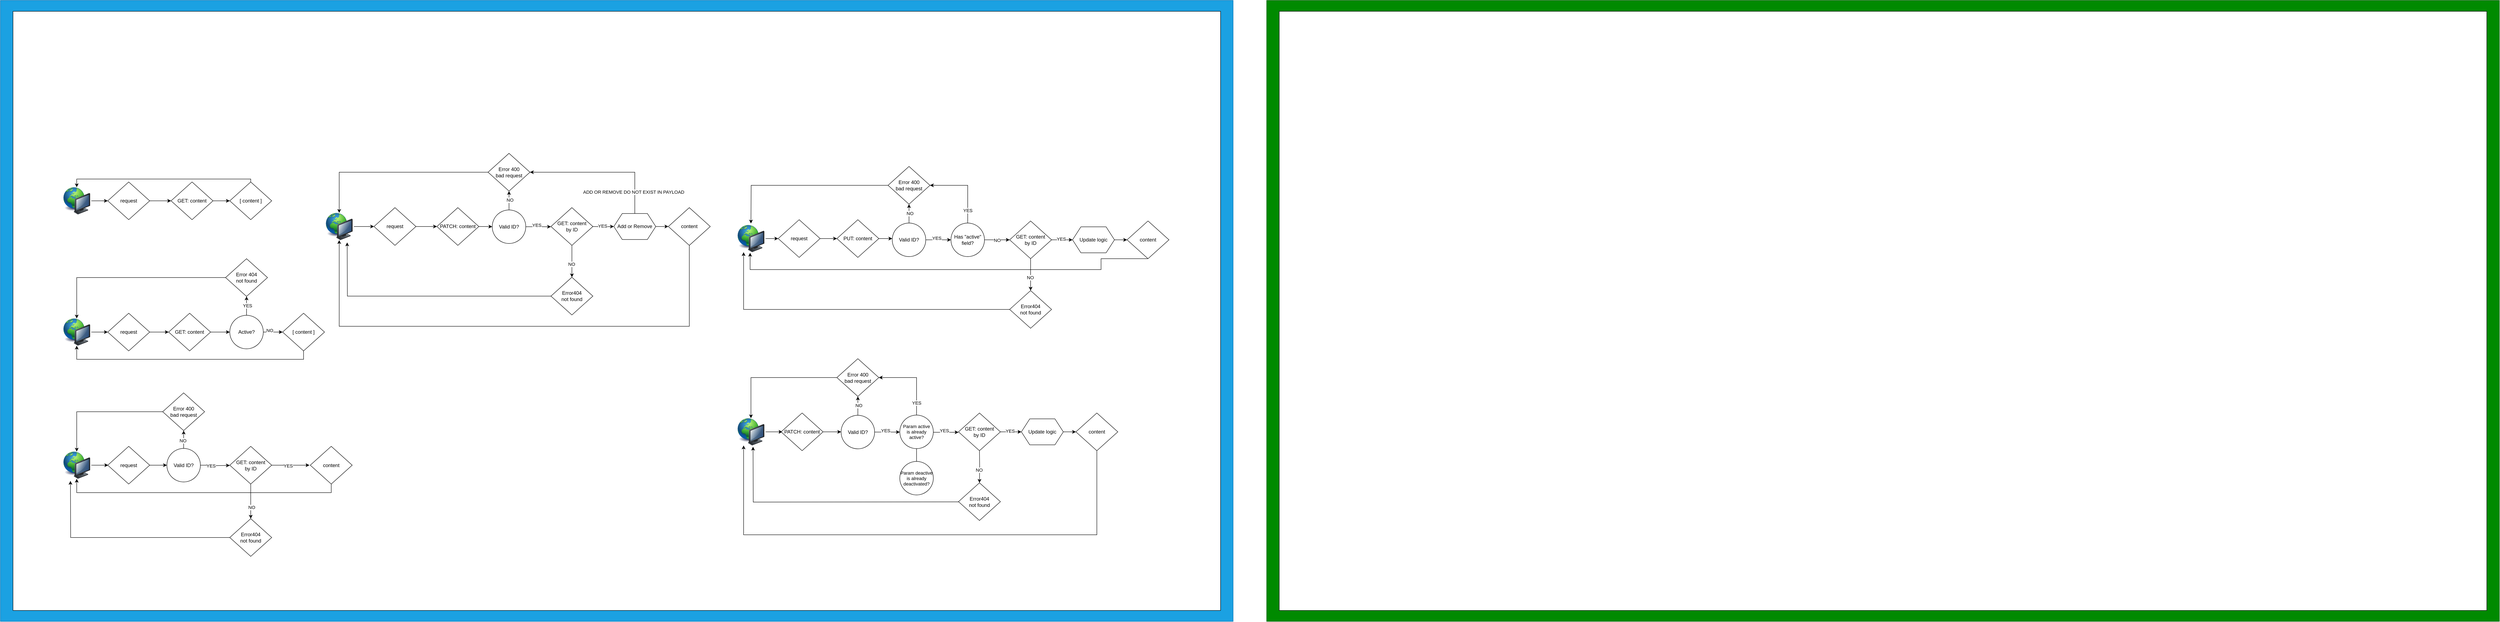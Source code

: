 <mxfile version="21.6.8" type="device">
  <diagram name="Página-1" id="9XRpWPoBt2To6xk0ZYWJ">
    <mxGraphModel dx="7490" dy="4500" grid="0" gridSize="10" guides="1" tooltips="1" connect="1" arrows="1" fold="1" page="0" pageScale="1" pageWidth="827" pageHeight="1169" math="0" shadow="0">
      <root>
        <mxCell id="0" />
        <mxCell id="1" parent="0" />
        <mxCell id="ocnpiQ994oDqDsUfYSXA-90" value="" style="rounded=0;whiteSpace=wrap;html=1;fillColor=#1ba1e2;fontColor=#ffffff;strokeColor=#006EAF;" vertex="1" parent="1">
          <mxGeometry x="-147" y="-236" width="2940" height="1481" as="geometry" />
        </mxCell>
        <mxCell id="ocnpiQ994oDqDsUfYSXA-89" value="" style="rounded=0;whiteSpace=wrap;html=1;" vertex="1" parent="1">
          <mxGeometry x="-117" y="-210" width="2880" height="1429" as="geometry" />
        </mxCell>
        <mxCell id="pYjDzromJ4hDVgvuOjCU-13" style="edgeStyle=orthogonalEdgeStyle;rounded=0;orthogonalLoop=1;jettySize=auto;html=1;exitX=1;exitY=0.5;exitDx=0;exitDy=0;entryX=0;entryY=0.5;entryDx=0;entryDy=0;" parent="1" source="pYjDzromJ4hDVgvuOjCU-1" target="ocnpiQ994oDqDsUfYSXA-25" edge="1">
          <mxGeometry relative="1" as="geometry">
            <mxPoint x="250" y="242" as="targetPoint" />
          </mxGeometry>
        </mxCell>
        <mxCell id="pYjDzromJ4hDVgvuOjCU-1" value="request" style="rhombus;whiteSpace=wrap;html=1;" parent="1" vertex="1">
          <mxGeometry x="109" y="197" width="100" height="90" as="geometry" />
        </mxCell>
        <mxCell id="pYjDzromJ4hDVgvuOjCU-2" value="Fluxos do Sistema de RPG" style="text;html=1;strokeColor=none;fillColor=none;align=center;verticalAlign=middle;whiteSpace=wrap;rounded=0;fontSize=69;fontFamily=Helvetica;fontColor=#FFFFFF;fontStyle=1" parent="1" vertex="1">
          <mxGeometry x="795" y="-178" width="924" height="130" as="geometry" />
        </mxCell>
        <mxCell id="pYjDzromJ4hDVgvuOjCU-8" style="edgeStyle=orthogonalEdgeStyle;rounded=0;orthogonalLoop=1;jettySize=auto;html=1;entryX=0.5;entryY=0;entryDx=0;entryDy=0;" parent="1" source="pYjDzromJ4hDVgvuOjCU-4" target="pYjDzromJ4hDVgvuOjCU-5" edge="1">
          <mxGeometry relative="1" as="geometry">
            <Array as="points">
              <mxPoint x="450" y="190" />
              <mxPoint x="35" y="190" />
            </Array>
          </mxGeometry>
        </mxCell>
        <mxCell id="pYjDzromJ4hDVgvuOjCU-4" value="[ content ]" style="rhombus;whiteSpace=wrap;html=1;" parent="1" vertex="1">
          <mxGeometry x="400" y="197" width="100" height="90" as="geometry" />
        </mxCell>
        <mxCell id="pYjDzromJ4hDVgvuOjCU-7" style="edgeStyle=orthogonalEdgeStyle;rounded=0;orthogonalLoop=1;jettySize=auto;html=1;entryX=0;entryY=0.5;entryDx=0;entryDy=0;" parent="1" source="pYjDzromJ4hDVgvuOjCU-5" target="pYjDzromJ4hDVgvuOjCU-1" edge="1">
          <mxGeometry relative="1" as="geometry" />
        </mxCell>
        <mxCell id="pYjDzromJ4hDVgvuOjCU-5" value="" style="image;html=1;image=img/lib/clip_art/computers/Network_128x128.png" parent="1" vertex="1">
          <mxGeometry y="209.5" width="70" height="65" as="geometry" />
        </mxCell>
        <mxCell id="pYjDzromJ4hDVgvuOjCU-14" value="Recuperar conteúdos" style="text;html=1;strokeColor=none;fillColor=none;align=center;verticalAlign=middle;whiteSpace=wrap;rounded=0;fontSize=16;fontFamily=Helvetica;fontColor=#FFFFFF;fontStyle=0" parent="1" vertex="1">
          <mxGeometry x="28" y="160" width="167" height="30" as="geometry" />
        </mxCell>
        <mxCell id="pYjDzromJ4hDVgvuOjCU-18" style="edgeStyle=orthogonalEdgeStyle;rounded=0;orthogonalLoop=1;jettySize=auto;html=1;entryX=0;entryY=0.5;entryDx=0;entryDy=0;" parent="1" source="pYjDzromJ4hDVgvuOjCU-15" target="pYjDzromJ4hDVgvuOjCU-16" edge="1">
          <mxGeometry relative="1" as="geometry" />
        </mxCell>
        <mxCell id="pYjDzromJ4hDVgvuOjCU-15" value="" style="image;html=1;image=img/lib/clip_art/computers/Network_128x128.png" parent="1" vertex="1">
          <mxGeometry y="522.5" width="70" height="65" as="geometry" />
        </mxCell>
        <mxCell id="pYjDzromJ4hDVgvuOjCU-19" style="edgeStyle=orthogonalEdgeStyle;rounded=0;orthogonalLoop=1;jettySize=auto;html=1;entryX=0;entryY=0.5;entryDx=0;entryDy=0;" parent="1" source="pYjDzromJ4hDVgvuOjCU-16" edge="1" target="ocnpiQ994oDqDsUfYSXA-23">
          <mxGeometry relative="1" as="geometry">
            <mxPoint x="270" y="555" as="targetPoint" />
          </mxGeometry>
        </mxCell>
        <mxCell id="pYjDzromJ4hDVgvuOjCU-16" value="request" style="rhombus;whiteSpace=wrap;html=1;" parent="1" vertex="1">
          <mxGeometry x="109" y="510" width="100" height="90" as="geometry" />
        </mxCell>
        <mxCell id="pYjDzromJ4hDVgvuOjCU-21" style="edgeStyle=orthogonalEdgeStyle;rounded=0;orthogonalLoop=1;jettySize=auto;html=1;" parent="1" source="pYjDzromJ4hDVgvuOjCU-20" edge="1">
          <mxGeometry relative="1" as="geometry">
            <mxPoint x="440" y="470" as="targetPoint" />
          </mxGeometry>
        </mxCell>
        <mxCell id="pYjDzromJ4hDVgvuOjCU-22" value="YES" style="edgeLabel;html=1;align=center;verticalAlign=middle;resizable=0;points=[];" parent="pYjDzromJ4hDVgvuOjCU-21" vertex="1" connectable="0">
          <mxGeometry x="0.054" y="-1" relative="1" as="geometry">
            <mxPoint as="offset" />
          </mxGeometry>
        </mxCell>
        <mxCell id="pYjDzromJ4hDVgvuOjCU-25" style="edgeStyle=orthogonalEdgeStyle;rounded=0;orthogonalLoop=1;jettySize=auto;html=1;" parent="1" source="pYjDzromJ4hDVgvuOjCU-20" edge="1">
          <mxGeometry relative="1" as="geometry">
            <mxPoint x="526" y="555" as="targetPoint" />
          </mxGeometry>
        </mxCell>
        <mxCell id="pYjDzromJ4hDVgvuOjCU-26" value="NO" style="edgeLabel;html=1;align=center;verticalAlign=middle;resizable=0;points=[];" parent="pYjDzromJ4hDVgvuOjCU-25" vertex="1" connectable="0">
          <mxGeometry x="-0.355" y="4" relative="1" as="geometry">
            <mxPoint as="offset" />
          </mxGeometry>
        </mxCell>
        <mxCell id="pYjDzromJ4hDVgvuOjCU-20" value="Active?" style="ellipse;whiteSpace=wrap;html=1;" parent="1" vertex="1">
          <mxGeometry x="400" y="515" width="80" height="80" as="geometry" />
        </mxCell>
        <mxCell id="pYjDzromJ4hDVgvuOjCU-24" style="edgeStyle=orthogonalEdgeStyle;rounded=0;orthogonalLoop=1;jettySize=auto;html=1;entryX=0.5;entryY=0;entryDx=0;entryDy=0;" parent="1" source="pYjDzromJ4hDVgvuOjCU-23" target="pYjDzromJ4hDVgvuOjCU-15" edge="1">
          <mxGeometry relative="1" as="geometry" />
        </mxCell>
        <mxCell id="pYjDzromJ4hDVgvuOjCU-23" value="Error 404&lt;br&gt;not found" style="rhombus;whiteSpace=wrap;html=1;" parent="1" vertex="1">
          <mxGeometry x="390" y="380" width="100" height="90" as="geometry" />
        </mxCell>
        <mxCell id="pYjDzromJ4hDVgvuOjCU-28" style="edgeStyle=orthogonalEdgeStyle;rounded=0;orthogonalLoop=1;jettySize=auto;html=1;entryX=0.5;entryY=1;entryDx=0;entryDy=0;" parent="1" source="pYjDzromJ4hDVgvuOjCU-27" target="pYjDzromJ4hDVgvuOjCU-15" edge="1">
          <mxGeometry relative="1" as="geometry">
            <Array as="points">
              <mxPoint x="576" y="620" />
              <mxPoint x="35" y="620" />
            </Array>
          </mxGeometry>
        </mxCell>
        <mxCell id="pYjDzromJ4hDVgvuOjCU-27" value="[ content ]" style="rhombus;whiteSpace=wrap;html=1;" parent="1" vertex="1">
          <mxGeometry x="526" y="510" width="100" height="90" as="geometry" />
        </mxCell>
        <mxCell id="pYjDzromJ4hDVgvuOjCU-29" value="Recuperar conteúdos desativados" style="text;html=1;strokeColor=none;fillColor=none;align=center;verticalAlign=middle;whiteSpace=wrap;rounded=0;fontSize=16;fontFamily=Helvetica;fontColor=#FFFFFF;fontStyle=0" parent="1" vertex="1">
          <mxGeometry x="30.5" y="390" width="251.5" height="30" as="geometry" />
        </mxCell>
        <mxCell id="pYjDzromJ4hDVgvuOjCU-31" style="edgeStyle=orthogonalEdgeStyle;rounded=0;orthogonalLoop=1;jettySize=auto;html=1;" parent="1" source="pYjDzromJ4hDVgvuOjCU-30" edge="1">
          <mxGeometry relative="1" as="geometry">
            <mxPoint x="110" y="872.5" as="targetPoint" />
          </mxGeometry>
        </mxCell>
        <mxCell id="pYjDzromJ4hDVgvuOjCU-30" value="" style="image;html=1;image=img/lib/clip_art/computers/Network_128x128.png" parent="1" vertex="1">
          <mxGeometry y="840" width="70" height="65" as="geometry" />
        </mxCell>
        <mxCell id="pYjDzromJ4hDVgvuOjCU-33" style="edgeStyle=orthogonalEdgeStyle;rounded=0;orthogonalLoop=1;jettySize=auto;html=1;" parent="1" source="pYjDzromJ4hDVgvuOjCU-32" edge="1">
          <mxGeometry relative="1" as="geometry">
            <mxPoint x="250" y="872.5" as="targetPoint" />
          </mxGeometry>
        </mxCell>
        <mxCell id="pYjDzromJ4hDVgvuOjCU-32" value="request" style="rhombus;whiteSpace=wrap;html=1;" parent="1" vertex="1">
          <mxGeometry x="109" y="827.5" width="100" height="90" as="geometry" />
        </mxCell>
        <mxCell id="pYjDzromJ4hDVgvuOjCU-35" style="edgeStyle=orthogonalEdgeStyle;rounded=0;orthogonalLoop=1;jettySize=auto;html=1;" parent="1" source="pYjDzromJ4hDVgvuOjCU-34" edge="1">
          <mxGeometry relative="1" as="geometry">
            <mxPoint x="290" y="790" as="targetPoint" />
          </mxGeometry>
        </mxCell>
        <mxCell id="pYjDzromJ4hDVgvuOjCU-36" value="NO" style="edgeLabel;html=1;align=center;verticalAlign=middle;resizable=0;points=[];" parent="pYjDzromJ4hDVgvuOjCU-35" vertex="1" connectable="0">
          <mxGeometry x="-0.093" y="2" relative="1" as="geometry">
            <mxPoint y="1" as="offset" />
          </mxGeometry>
        </mxCell>
        <mxCell id="pYjDzromJ4hDVgvuOjCU-39" style="edgeStyle=orthogonalEdgeStyle;rounded=0;orthogonalLoop=1;jettySize=auto;html=1;" parent="1" source="pYjDzromJ4hDVgvuOjCU-34" edge="1">
          <mxGeometry relative="1" as="geometry">
            <mxPoint x="400" y="873" as="targetPoint" />
          </mxGeometry>
        </mxCell>
        <mxCell id="pYjDzromJ4hDVgvuOjCU-40" value="YES" style="edgeLabel;html=1;align=center;verticalAlign=middle;resizable=0;points=[];" parent="pYjDzromJ4hDVgvuOjCU-39" vertex="1" connectable="0">
          <mxGeometry x="-0.309" relative="1" as="geometry">
            <mxPoint y="1" as="offset" />
          </mxGeometry>
        </mxCell>
        <mxCell id="pYjDzromJ4hDVgvuOjCU-34" value="Valid ID?" style="ellipse;whiteSpace=wrap;html=1;" parent="1" vertex="1">
          <mxGeometry x="250" y="832.5" width="80" height="80" as="geometry" />
        </mxCell>
        <mxCell id="pYjDzromJ4hDVgvuOjCU-38" style="edgeStyle=orthogonalEdgeStyle;rounded=0;orthogonalLoop=1;jettySize=auto;html=1;entryX=0.5;entryY=0;entryDx=0;entryDy=0;" parent="1" source="pYjDzromJ4hDVgvuOjCU-37" target="pYjDzromJ4hDVgvuOjCU-30" edge="1">
          <mxGeometry relative="1" as="geometry" />
        </mxCell>
        <mxCell id="pYjDzromJ4hDVgvuOjCU-37" value="Error 400&lt;br&gt;bad request" style="rhombus;whiteSpace=wrap;html=1;" parent="1" vertex="1">
          <mxGeometry x="240" y="700" width="100" height="90" as="geometry" />
        </mxCell>
        <mxCell id="pYjDzromJ4hDVgvuOjCU-42" style="edgeStyle=orthogonalEdgeStyle;rounded=0;orthogonalLoop=1;jettySize=auto;html=1;entryX=0.5;entryY=1;entryDx=0;entryDy=0;" parent="1" source="pYjDzromJ4hDVgvuOjCU-41" target="pYjDzromJ4hDVgvuOjCU-30" edge="1">
          <mxGeometry relative="1" as="geometry">
            <Array as="points">
              <mxPoint x="642" y="938" />
              <mxPoint x="35" y="938" />
            </Array>
          </mxGeometry>
        </mxCell>
        <mxCell id="pYjDzromJ4hDVgvuOjCU-41" value="content" style="rhombus;whiteSpace=wrap;html=1;" parent="1" vertex="1">
          <mxGeometry x="592" y="827.5" width="100" height="90" as="geometry" />
        </mxCell>
        <mxCell id="pYjDzromJ4hDVgvuOjCU-43" value="Recuperar um conteúdo por ID" style="text;html=1;strokeColor=none;fillColor=none;align=center;verticalAlign=middle;whiteSpace=wrap;rounded=0;fontSize=16;fontFamily=Helvetica;fontColor=#FFFFFF;fontStyle=0" parent="1" vertex="1">
          <mxGeometry x="29.5" y="712" width="224.75" height="30" as="geometry" />
        </mxCell>
        <mxCell id="pYjDzromJ4hDVgvuOjCU-46" style="edgeStyle=orthogonalEdgeStyle;rounded=0;orthogonalLoop=1;jettySize=auto;html=1;" parent="1" source="pYjDzromJ4hDVgvuOjCU-45" edge="1">
          <mxGeometry relative="1" as="geometry">
            <mxPoint x="1708" y="332" as="targetPoint" />
          </mxGeometry>
        </mxCell>
        <mxCell id="pYjDzromJ4hDVgvuOjCU-45" value="" style="image;html=1;image=img/lib/clip_art/computers/Network_128x128.png" parent="1" vertex="1">
          <mxGeometry x="1608" y="299.5" width="70" height="65" as="geometry" />
        </mxCell>
        <mxCell id="pYjDzromJ4hDVgvuOjCU-48" style="edgeStyle=orthogonalEdgeStyle;rounded=0;orthogonalLoop=1;jettySize=auto;html=1;" parent="1" source="pYjDzromJ4hDVgvuOjCU-47" edge="1">
          <mxGeometry relative="1" as="geometry">
            <mxPoint x="1980" y="332" as="targetPoint" />
          </mxGeometry>
        </mxCell>
        <mxCell id="pYjDzromJ4hDVgvuOjCU-47" value="PUT: content" style="rhombus;whiteSpace=wrap;html=1;" parent="1" vertex="1">
          <mxGeometry x="1848" y="287" width="100" height="90" as="geometry" />
        </mxCell>
        <mxCell id="pYjDzromJ4hDVgvuOjCU-49" style="edgeStyle=orthogonalEdgeStyle;rounded=0;orthogonalLoop=1;jettySize=auto;html=1;" parent="1" source="pYjDzromJ4hDVgvuOjCU-53" edge="1">
          <mxGeometry relative="1" as="geometry">
            <mxPoint x="2020" y="250" as="targetPoint" />
          </mxGeometry>
        </mxCell>
        <mxCell id="pYjDzromJ4hDVgvuOjCU-50" value="NO" style="edgeLabel;html=1;align=center;verticalAlign=middle;resizable=0;points=[];" parent="pYjDzromJ4hDVgvuOjCU-49" vertex="1" connectable="0">
          <mxGeometry x="0.054" y="-1" relative="1" as="geometry">
            <mxPoint as="offset" />
          </mxGeometry>
        </mxCell>
        <mxCell id="pYjDzromJ4hDVgvuOjCU-57" style="edgeStyle=orthogonalEdgeStyle;rounded=0;orthogonalLoop=1;jettySize=auto;html=1;" parent="1" source="pYjDzromJ4hDVgvuOjCU-53" edge="1">
          <mxGeometry relative="1" as="geometry">
            <mxPoint x="2120" y="335" as="targetPoint" />
          </mxGeometry>
        </mxCell>
        <mxCell id="pYjDzromJ4hDVgvuOjCU-58" value="YES" style="edgeLabel;html=1;align=center;verticalAlign=middle;resizable=0;points=[];" parent="pYjDzromJ4hDVgvuOjCU-57" vertex="1" connectable="0">
          <mxGeometry x="-0.141" y="4" relative="1" as="geometry">
            <mxPoint as="offset" />
          </mxGeometry>
        </mxCell>
        <mxCell id="pYjDzromJ4hDVgvuOjCU-53" value="Valid ID?" style="ellipse;whiteSpace=wrap;html=1;" parent="1" vertex="1">
          <mxGeometry x="1980" y="295" width="80" height="80" as="geometry" />
        </mxCell>
        <mxCell id="pYjDzromJ4hDVgvuOjCU-60" style="edgeStyle=orthogonalEdgeStyle;rounded=0;orthogonalLoop=1;jettySize=auto;html=1;" parent="1" source="pYjDzromJ4hDVgvuOjCU-59" edge="1">
          <mxGeometry relative="1" as="geometry">
            <mxPoint x="1643" y="296" as="targetPoint" />
          </mxGeometry>
        </mxCell>
        <mxCell id="pYjDzromJ4hDVgvuOjCU-59" value="Error 400&lt;br&gt;bad request" style="rhombus;whiteSpace=wrap;html=1;" parent="1" vertex="1">
          <mxGeometry x="1970" y="160" width="100" height="90" as="geometry" />
        </mxCell>
        <mxCell id="pYjDzromJ4hDVgvuOjCU-62" style="edgeStyle=orthogonalEdgeStyle;rounded=0;orthogonalLoop=1;jettySize=auto;html=1;entryX=1;entryY=0.5;entryDx=0;entryDy=0;" parent="1" source="pYjDzromJ4hDVgvuOjCU-61" target="pYjDzromJ4hDVgvuOjCU-59" edge="1">
          <mxGeometry relative="1" as="geometry">
            <mxPoint x="2160" y="250" as="targetPoint" />
            <Array as="points">
              <mxPoint x="2160" y="205" />
            </Array>
          </mxGeometry>
        </mxCell>
        <mxCell id="pYjDzromJ4hDVgvuOjCU-63" value="YES" style="edgeLabel;html=1;align=center;verticalAlign=middle;resizable=0;points=[];" parent="pYjDzromJ4hDVgvuOjCU-62" vertex="1" connectable="0">
          <mxGeometry x="0.144" y="1" relative="1" as="geometry">
            <mxPoint x="13" y="59" as="offset" />
          </mxGeometry>
        </mxCell>
        <mxCell id="pYjDzromJ4hDVgvuOjCU-67" style="edgeStyle=orthogonalEdgeStyle;rounded=0;orthogonalLoop=1;jettySize=auto;html=1;" parent="1" source="pYjDzromJ4hDVgvuOjCU-61" edge="1">
          <mxGeometry relative="1" as="geometry">
            <mxPoint x="2260" y="335" as="targetPoint" />
          </mxGeometry>
        </mxCell>
        <mxCell id="pYjDzromJ4hDVgvuOjCU-68" value="NO" style="edgeLabel;html=1;align=center;verticalAlign=middle;resizable=0;points=[];" parent="pYjDzromJ4hDVgvuOjCU-67" vertex="1" connectable="0">
          <mxGeometry x="0.112" relative="1" as="geometry">
            <mxPoint x="-3" as="offset" />
          </mxGeometry>
        </mxCell>
        <mxCell id="pYjDzromJ4hDVgvuOjCU-61" value="Has &quot;active&quot;&lt;br&gt;field?" style="ellipse;whiteSpace=wrap;html=1;" parent="1" vertex="1">
          <mxGeometry x="2120" y="295" width="80" height="80" as="geometry" />
        </mxCell>
        <mxCell id="pYjDzromJ4hDVgvuOjCU-70" style="edgeStyle=orthogonalEdgeStyle;rounded=0;orthogonalLoop=1;jettySize=auto;html=1;entryX=0;entryY=0.5;entryDx=0;entryDy=0;" parent="1" source="pYjDzromJ4hDVgvuOjCU-69" edge="1" target="pYjDzromJ4hDVgvuOjCU-71">
          <mxGeometry relative="1" as="geometry">
            <mxPoint x="2390" y="335" as="targetPoint" />
          </mxGeometry>
        </mxCell>
        <mxCell id="ocnpiQ994oDqDsUfYSXA-9" value="YES" style="edgeLabel;html=1;align=center;verticalAlign=middle;resizable=0;points=[];" vertex="1" connectable="0" parent="pYjDzromJ4hDVgvuOjCU-70">
          <mxGeometry x="-0.08" y="2" relative="1" as="geometry">
            <mxPoint as="offset" />
          </mxGeometry>
        </mxCell>
        <mxCell id="ocnpiQ994oDqDsUfYSXA-6" style="edgeStyle=orthogonalEdgeStyle;rounded=0;orthogonalLoop=1;jettySize=auto;html=1;entryX=0.5;entryY=0;entryDx=0;entryDy=0;" edge="1" parent="1" source="pYjDzromJ4hDVgvuOjCU-69" target="ocnpiQ994oDqDsUfYSXA-5">
          <mxGeometry relative="1" as="geometry" />
        </mxCell>
        <mxCell id="ocnpiQ994oDqDsUfYSXA-7" value="NO" style="edgeLabel;html=1;align=center;verticalAlign=middle;resizable=0;points=[];" vertex="1" connectable="0" parent="ocnpiQ994oDqDsUfYSXA-6">
          <mxGeometry x="0.184" y="-1" relative="1" as="geometry">
            <mxPoint as="offset" />
          </mxGeometry>
        </mxCell>
        <mxCell id="pYjDzromJ4hDVgvuOjCU-69" value="GET: content&lt;br&gt;by ID" style="rhombus;whiteSpace=wrap;html=1;" parent="1" vertex="1">
          <mxGeometry x="2260" y="290" width="100" height="90" as="geometry" />
        </mxCell>
        <mxCell id="pYjDzromJ4hDVgvuOjCU-73" style="edgeStyle=orthogonalEdgeStyle;rounded=0;orthogonalLoop=1;jettySize=auto;html=1;" parent="1" source="pYjDzromJ4hDVgvuOjCU-71" edge="1">
          <mxGeometry relative="1" as="geometry">
            <mxPoint x="2540" y="335" as="targetPoint" />
          </mxGeometry>
        </mxCell>
        <mxCell id="pYjDzromJ4hDVgvuOjCU-71" value="Update logic" style="shape=hexagon;perimeter=hexagonPerimeter2;whiteSpace=wrap;html=1;fixedSize=1;" parent="1" vertex="1">
          <mxGeometry x="2410" y="304" width="100" height="62" as="geometry" />
        </mxCell>
        <mxCell id="pYjDzromJ4hDVgvuOjCU-74" style="edgeStyle=orthogonalEdgeStyle;rounded=0;orthogonalLoop=1;jettySize=auto;html=1;exitX=0.5;exitY=1;exitDx=0;exitDy=0;" parent="1" source="pYjDzromJ4hDVgvuOjCU-72" edge="1">
          <mxGeometry relative="1" as="geometry">
            <mxPoint x="2455.5" y="365.5" as="sourcePoint" />
            <mxPoint x="1641" y="366" as="targetPoint" />
            <Array as="points">
              <mxPoint x="2478" y="406" />
              <mxPoint x="1641" y="406" />
            </Array>
          </mxGeometry>
        </mxCell>
        <mxCell id="pYjDzromJ4hDVgvuOjCU-72" value="content" style="rhombus;whiteSpace=wrap;html=1;" parent="1" vertex="1">
          <mxGeometry x="2540" y="290" width="100" height="90" as="geometry" />
        </mxCell>
        <mxCell id="pYjDzromJ4hDVgvuOjCU-75" value="Atualizar conteúdo" style="text;html=1;strokeColor=none;fillColor=none;align=center;verticalAlign=middle;whiteSpace=wrap;rounded=0;fontSize=16;fontFamily=Helvetica;fontColor=#FFFFFF;fontStyle=0" parent="1" vertex="1">
          <mxGeometry x="1641" y="176" width="147" height="30" as="geometry" />
        </mxCell>
        <mxCell id="ocnpiQ994oDqDsUfYSXA-8" style="edgeStyle=orthogonalEdgeStyle;rounded=0;orthogonalLoop=1;jettySize=auto;html=1;entryX=0.25;entryY=1;entryDx=0;entryDy=0;" edge="1" parent="1" source="ocnpiQ994oDqDsUfYSXA-5" target="pYjDzromJ4hDVgvuOjCU-45">
          <mxGeometry relative="1" as="geometry">
            <mxPoint x="1618" y="366" as="targetPoint" />
          </mxGeometry>
        </mxCell>
        <mxCell id="ocnpiQ994oDqDsUfYSXA-5" value="Error404&lt;br&gt;not found" style="rhombus;whiteSpace=wrap;html=1;" vertex="1" parent="1">
          <mxGeometry x="2260" y="456" width="100" height="90" as="geometry" />
        </mxCell>
        <mxCell id="ocnpiQ994oDqDsUfYSXA-19" style="edgeStyle=orthogonalEdgeStyle;rounded=0;orthogonalLoop=1;jettySize=auto;html=1;" edge="1" parent="1" source="ocnpiQ994oDqDsUfYSXA-13">
          <mxGeometry relative="1" as="geometry">
            <mxPoint x="20" y="910" as="targetPoint" />
          </mxGeometry>
        </mxCell>
        <mxCell id="ocnpiQ994oDqDsUfYSXA-13" value="Error404&lt;br&gt;not found" style="rhombus;whiteSpace=wrap;html=1;" vertex="1" parent="1">
          <mxGeometry x="400" y="1000" width="100" height="90" as="geometry" />
        </mxCell>
        <mxCell id="ocnpiQ994oDqDsUfYSXA-15" style="edgeStyle=orthogonalEdgeStyle;rounded=0;orthogonalLoop=1;jettySize=auto;html=1;" edge="1" parent="1" source="ocnpiQ994oDqDsUfYSXA-14">
          <mxGeometry relative="1" as="geometry">
            <mxPoint x="590" y="872.5" as="targetPoint" />
          </mxGeometry>
        </mxCell>
        <mxCell id="ocnpiQ994oDqDsUfYSXA-16" value="YES" style="edgeLabel;html=1;align=center;verticalAlign=middle;resizable=0;points=[];" vertex="1" connectable="0" parent="ocnpiQ994oDqDsUfYSXA-15">
          <mxGeometry x="-0.138" relative="1" as="geometry">
            <mxPoint y="1" as="offset" />
          </mxGeometry>
        </mxCell>
        <mxCell id="ocnpiQ994oDqDsUfYSXA-17" style="edgeStyle=orthogonalEdgeStyle;rounded=0;orthogonalLoop=1;jettySize=auto;html=1;entryX=0.5;entryY=0;entryDx=0;entryDy=0;" edge="1" parent="1" source="ocnpiQ994oDqDsUfYSXA-14" target="ocnpiQ994oDqDsUfYSXA-13">
          <mxGeometry relative="1" as="geometry" />
        </mxCell>
        <mxCell id="ocnpiQ994oDqDsUfYSXA-18" value="NO" style="edgeLabel;html=1;align=center;verticalAlign=middle;resizable=0;points=[];" vertex="1" connectable="0" parent="ocnpiQ994oDqDsUfYSXA-17">
          <mxGeometry x="0.321" y="2" relative="1" as="geometry">
            <mxPoint y="1" as="offset" />
          </mxGeometry>
        </mxCell>
        <mxCell id="ocnpiQ994oDqDsUfYSXA-14" value="GET: content&lt;br&gt;by ID" style="rhombus;whiteSpace=wrap;html=1;" vertex="1" parent="1">
          <mxGeometry x="400" y="827.5" width="100" height="90" as="geometry" />
        </mxCell>
        <mxCell id="ocnpiQ994oDqDsUfYSXA-24" style="edgeStyle=orthogonalEdgeStyle;rounded=0;orthogonalLoop=1;jettySize=auto;html=1;entryX=0;entryY=0.5;entryDx=0;entryDy=0;" edge="1" parent="1" source="ocnpiQ994oDqDsUfYSXA-23" target="pYjDzromJ4hDVgvuOjCU-20">
          <mxGeometry relative="1" as="geometry" />
        </mxCell>
        <mxCell id="ocnpiQ994oDqDsUfYSXA-23" value="GET: content" style="rhombus;whiteSpace=wrap;html=1;" vertex="1" parent="1">
          <mxGeometry x="254.25" y="510" width="100" height="90" as="geometry" />
        </mxCell>
        <mxCell id="ocnpiQ994oDqDsUfYSXA-26" style="edgeStyle=orthogonalEdgeStyle;rounded=0;orthogonalLoop=1;jettySize=auto;html=1;entryX=0;entryY=0.5;entryDx=0;entryDy=0;" edge="1" parent="1" source="ocnpiQ994oDqDsUfYSXA-25" target="pYjDzromJ4hDVgvuOjCU-4">
          <mxGeometry relative="1" as="geometry">
            <mxPoint x="410" y="242" as="targetPoint" />
          </mxGeometry>
        </mxCell>
        <mxCell id="ocnpiQ994oDqDsUfYSXA-25" value="GET: content" style="rhombus;whiteSpace=wrap;html=1;" vertex="1" parent="1">
          <mxGeometry x="260" y="197" width="100" height="90" as="geometry" />
        </mxCell>
        <mxCell id="ocnpiQ994oDqDsUfYSXA-29" style="edgeStyle=orthogonalEdgeStyle;rounded=0;orthogonalLoop=1;jettySize=auto;html=1;" edge="1" parent="1" source="ocnpiQ994oDqDsUfYSXA-28">
          <mxGeometry relative="1" as="geometry">
            <mxPoint x="1718" y="793" as="targetPoint" />
          </mxGeometry>
        </mxCell>
        <mxCell id="ocnpiQ994oDqDsUfYSXA-28" value="" style="image;html=1;image=img/lib/clip_art/computers/Network_128x128.png" vertex="1" parent="1">
          <mxGeometry x="1608" y="760.5" width="70" height="65" as="geometry" />
        </mxCell>
        <mxCell id="ocnpiQ994oDqDsUfYSXA-31" style="edgeStyle=orthogonalEdgeStyle;rounded=0;orthogonalLoop=1;jettySize=auto;html=1;" edge="1" parent="1" source="ocnpiQ994oDqDsUfYSXA-30">
          <mxGeometry relative="1" as="geometry">
            <mxPoint x="1858" y="793" as="targetPoint" />
          </mxGeometry>
        </mxCell>
        <mxCell id="ocnpiQ994oDqDsUfYSXA-30" value="PATCH: content" style="rhombus;whiteSpace=wrap;html=1;" vertex="1" parent="1">
          <mxGeometry x="1715" y="748" width="100" height="90" as="geometry" />
        </mxCell>
        <mxCell id="ocnpiQ994oDqDsUfYSXA-32" style="edgeStyle=orthogonalEdgeStyle;rounded=0;orthogonalLoop=1;jettySize=auto;html=1;" edge="1" parent="1" source="ocnpiQ994oDqDsUfYSXA-36">
          <mxGeometry relative="1" as="geometry">
            <mxPoint x="1898" y="708.5" as="targetPoint" />
          </mxGeometry>
        </mxCell>
        <mxCell id="ocnpiQ994oDqDsUfYSXA-33" value="NO" style="edgeLabel;html=1;align=center;verticalAlign=middle;resizable=0;points=[];" vertex="1" connectable="0" parent="ocnpiQ994oDqDsUfYSXA-32">
          <mxGeometry x="0.054" y="-1" relative="1" as="geometry">
            <mxPoint as="offset" />
          </mxGeometry>
        </mxCell>
        <mxCell id="ocnpiQ994oDqDsUfYSXA-34" style="edgeStyle=orthogonalEdgeStyle;rounded=0;orthogonalLoop=1;jettySize=auto;html=1;" edge="1" parent="1" source="ocnpiQ994oDqDsUfYSXA-36">
          <mxGeometry relative="1" as="geometry">
            <mxPoint x="1998" y="793.5" as="targetPoint" />
          </mxGeometry>
        </mxCell>
        <mxCell id="ocnpiQ994oDqDsUfYSXA-35" value="YES" style="edgeLabel;html=1;align=center;verticalAlign=middle;resizable=0;points=[];" vertex="1" connectable="0" parent="ocnpiQ994oDqDsUfYSXA-34">
          <mxGeometry x="-0.141" y="4" relative="1" as="geometry">
            <mxPoint as="offset" />
          </mxGeometry>
        </mxCell>
        <mxCell id="ocnpiQ994oDqDsUfYSXA-36" value="Valid ID?" style="ellipse;whiteSpace=wrap;html=1;" vertex="1" parent="1">
          <mxGeometry x="1858" y="753.5" width="80" height="80" as="geometry" />
        </mxCell>
        <mxCell id="ocnpiQ994oDqDsUfYSXA-38" style="edgeStyle=orthogonalEdgeStyle;rounded=0;orthogonalLoop=1;jettySize=auto;html=1;entryX=0.5;entryY=0;entryDx=0;entryDy=0;" edge="1" parent="1" source="ocnpiQ994oDqDsUfYSXA-37" target="ocnpiQ994oDqDsUfYSXA-28">
          <mxGeometry relative="1" as="geometry" />
        </mxCell>
        <mxCell id="ocnpiQ994oDqDsUfYSXA-37" value="Error 400&lt;br&gt;bad request" style="rhombus;whiteSpace=wrap;html=1;" vertex="1" parent="1">
          <mxGeometry x="1848" y="618.5" width="100" height="90" as="geometry" />
        </mxCell>
        <mxCell id="ocnpiQ994oDqDsUfYSXA-39" value="Atualizar status" style="text;html=1;strokeColor=none;fillColor=none;align=center;verticalAlign=middle;whiteSpace=wrap;rounded=0;fontSize=16;fontFamily=Helvetica;fontColor=#FFFFFF;fontStyle=0" vertex="1" parent="1">
          <mxGeometry x="1641" y="633.5" width="117" height="30" as="geometry" />
        </mxCell>
        <mxCell id="ocnpiQ994oDqDsUfYSXA-40" value="Param active&lt;br style=&quot;font-size: 11px;&quot;&gt;is already&lt;br style=&quot;font-size: 11px;&quot;&gt;active?" style="ellipse;whiteSpace=wrap;html=1;fontSize=11;" vertex="1" parent="1">
          <mxGeometry x="1998" y="753" width="80" height="80" as="geometry" />
        </mxCell>
        <mxCell id="ocnpiQ994oDqDsUfYSXA-41" style="edgeStyle=orthogonalEdgeStyle;rounded=0;orthogonalLoop=1;jettySize=auto;html=1;entryX=1;entryY=0.5;entryDx=0;entryDy=0;" edge="1" parent="1">
          <mxGeometry relative="1" as="geometry">
            <mxPoint x="1948" y="663.5" as="targetPoint" />
            <Array as="points">
              <mxPoint x="2038" y="663.5" />
            </Array>
            <mxPoint x="2038" y="753.5" as="sourcePoint" />
          </mxGeometry>
        </mxCell>
        <mxCell id="ocnpiQ994oDqDsUfYSXA-42" value="YES" style="edgeLabel;html=1;align=center;verticalAlign=middle;resizable=0;points=[];" vertex="1" connectable="0" parent="ocnpiQ994oDqDsUfYSXA-41">
          <mxGeometry x="0.144" y="1" relative="1" as="geometry">
            <mxPoint x="13" y="59" as="offset" />
          </mxGeometry>
        </mxCell>
        <mxCell id="ocnpiQ994oDqDsUfYSXA-44" style="edgeStyle=orthogonalEdgeStyle;rounded=0;orthogonalLoop=1;jettySize=auto;html=1;" edge="1" parent="1">
          <mxGeometry relative="1" as="geometry">
            <mxPoint x="2138" y="794" as="targetPoint" />
            <mxPoint x="2078" y="794" as="sourcePoint" />
          </mxGeometry>
        </mxCell>
        <mxCell id="ocnpiQ994oDqDsUfYSXA-45" value="YES" style="edgeLabel;html=1;align=center;verticalAlign=middle;resizable=0;points=[];" vertex="1" connectable="0" parent="ocnpiQ994oDqDsUfYSXA-44">
          <mxGeometry x="-0.141" y="4" relative="1" as="geometry">
            <mxPoint as="offset" />
          </mxGeometry>
        </mxCell>
        <mxCell id="ocnpiQ994oDqDsUfYSXA-47" value="Param deactive&lt;br style=&quot;font-size: 11px;&quot;&gt;is already&lt;br style=&quot;font-size: 11px;&quot;&gt;deactivated?" style="ellipse;whiteSpace=wrap;html=1;fontSize=11;" vertex="1" parent="1">
          <mxGeometry x="1998" y="863.5" width="80" height="80" as="geometry" />
        </mxCell>
        <mxCell id="ocnpiQ994oDqDsUfYSXA-48" value="" style="endArrow=none;html=1;rounded=0;entryX=0.5;entryY=1;entryDx=0;entryDy=0;exitX=0.5;exitY=0;exitDx=0;exitDy=0;" edge="1" parent="1" source="ocnpiQ994oDqDsUfYSXA-47" target="ocnpiQ994oDqDsUfYSXA-40">
          <mxGeometry width="50" height="50" relative="1" as="geometry">
            <mxPoint x="2038" y="858.5" as="sourcePoint" />
            <mxPoint x="1998" y="548.5" as="targetPoint" />
          </mxGeometry>
        </mxCell>
        <mxCell id="ocnpiQ994oDqDsUfYSXA-49" style="edgeStyle=orthogonalEdgeStyle;rounded=0;orthogonalLoop=1;jettySize=auto;html=1;entryX=0;entryY=0.5;entryDx=0;entryDy=0;" edge="1" parent="1" source="ocnpiQ994oDqDsUfYSXA-51" target="ocnpiQ994oDqDsUfYSXA-53">
          <mxGeometry relative="1" as="geometry">
            <mxPoint x="2268" y="793" as="targetPoint" />
          </mxGeometry>
        </mxCell>
        <mxCell id="ocnpiQ994oDqDsUfYSXA-50" value="YES" style="edgeLabel;html=1;align=center;verticalAlign=middle;resizable=0;points=[];" vertex="1" connectable="0" parent="ocnpiQ994oDqDsUfYSXA-49">
          <mxGeometry x="-0.08" y="2" relative="1" as="geometry">
            <mxPoint as="offset" />
          </mxGeometry>
        </mxCell>
        <mxCell id="ocnpiQ994oDqDsUfYSXA-51" value="GET: content&lt;br&gt;by ID" style="rhombus;whiteSpace=wrap;html=1;" vertex="1" parent="1">
          <mxGeometry x="2138" y="748" width="100" height="90" as="geometry" />
        </mxCell>
        <mxCell id="ocnpiQ994oDqDsUfYSXA-52" style="edgeStyle=orthogonalEdgeStyle;rounded=0;orthogonalLoop=1;jettySize=auto;html=1;" edge="1" parent="1" source="ocnpiQ994oDqDsUfYSXA-53">
          <mxGeometry relative="1" as="geometry">
            <mxPoint x="2418" y="793" as="targetPoint" />
          </mxGeometry>
        </mxCell>
        <mxCell id="ocnpiQ994oDqDsUfYSXA-53" value="Update logic" style="shape=hexagon;perimeter=hexagonPerimeter2;whiteSpace=wrap;html=1;fixedSize=1;" vertex="1" parent="1">
          <mxGeometry x="2288" y="762" width="100" height="62" as="geometry" />
        </mxCell>
        <mxCell id="ocnpiQ994oDqDsUfYSXA-59" style="edgeStyle=orthogonalEdgeStyle;rounded=0;orthogonalLoop=1;jettySize=auto;html=1;entryX=0.25;entryY=1;entryDx=0;entryDy=0;" edge="1" parent="1" source="ocnpiQ994oDqDsUfYSXA-54" target="ocnpiQ994oDqDsUfYSXA-28">
          <mxGeometry relative="1" as="geometry">
            <Array as="points">
              <mxPoint x="2468" y="1038.5" />
              <mxPoint x="1626" y="1038.5" />
            </Array>
          </mxGeometry>
        </mxCell>
        <mxCell id="ocnpiQ994oDqDsUfYSXA-54" value="content" style="rhombus;whiteSpace=wrap;html=1;" vertex="1" parent="1">
          <mxGeometry x="2418" y="748" width="100" height="90" as="geometry" />
        </mxCell>
        <mxCell id="ocnpiQ994oDqDsUfYSXA-55" style="edgeStyle=orthogonalEdgeStyle;rounded=0;orthogonalLoop=1;jettySize=auto;html=1;entryX=0.5;entryY=0;entryDx=0;entryDy=0;" edge="1" parent="1" target="ocnpiQ994oDqDsUfYSXA-57">
          <mxGeometry relative="1" as="geometry">
            <mxPoint x="2188" y="838.5" as="sourcePoint" />
          </mxGeometry>
        </mxCell>
        <mxCell id="ocnpiQ994oDqDsUfYSXA-56" value="NO" style="edgeLabel;html=1;align=center;verticalAlign=middle;resizable=0;points=[];" vertex="1" connectable="0" parent="ocnpiQ994oDqDsUfYSXA-55">
          <mxGeometry x="0.184" y="-1" relative="1" as="geometry">
            <mxPoint as="offset" />
          </mxGeometry>
        </mxCell>
        <mxCell id="ocnpiQ994oDqDsUfYSXA-57" value="Error404&lt;br&gt;not found" style="rhombus;whiteSpace=wrap;html=1;" vertex="1" parent="1">
          <mxGeometry x="2138" y="914.5" width="100" height="90" as="geometry" />
        </mxCell>
        <mxCell id="ocnpiQ994oDqDsUfYSXA-58" style="edgeStyle=orthogonalEdgeStyle;rounded=0;orthogonalLoop=1;jettySize=auto;html=1;" edge="1" parent="1">
          <mxGeometry relative="1" as="geometry">
            <mxPoint x="2138" y="960" as="sourcePoint" />
            <mxPoint x="1648" y="828.5" as="targetPoint" />
          </mxGeometry>
        </mxCell>
        <mxCell id="ocnpiQ994oDqDsUfYSXA-61" style="edgeStyle=orthogonalEdgeStyle;rounded=0;orthogonalLoop=1;jettySize=auto;html=1;" edge="1" parent="1" source="ocnpiQ994oDqDsUfYSXA-60">
          <mxGeometry relative="1" as="geometry">
            <mxPoint x="744" y="303.22" as="targetPoint" />
          </mxGeometry>
        </mxCell>
        <mxCell id="ocnpiQ994oDqDsUfYSXA-60" value="" style="image;html=1;image=img/lib/clip_art/computers/Network_128x128.png" vertex="1" parent="1">
          <mxGeometry x="626" y="270.72" width="70" height="65" as="geometry" />
        </mxCell>
        <mxCell id="ocnpiQ994oDqDsUfYSXA-63" style="edgeStyle=orthogonalEdgeStyle;rounded=0;orthogonalLoop=1;jettySize=auto;html=1;" edge="1" parent="1" source="ocnpiQ994oDqDsUfYSXA-62">
          <mxGeometry relative="1" as="geometry">
            <mxPoint x="894" y="303.22" as="targetPoint" />
          </mxGeometry>
        </mxCell>
        <mxCell id="ocnpiQ994oDqDsUfYSXA-62" value="request" style="rhombus;whiteSpace=wrap;html=1;" vertex="1" parent="1">
          <mxGeometry x="744" y="258.22" width="100" height="90" as="geometry" />
        </mxCell>
        <mxCell id="ocnpiQ994oDqDsUfYSXA-84" style="edgeStyle=orthogonalEdgeStyle;rounded=0;orthogonalLoop=1;jettySize=auto;html=1;entryX=0;entryY=0.5;entryDx=0;entryDy=0;" edge="1" parent="1" source="ocnpiQ994oDqDsUfYSXA-64" target="ocnpiQ994oDqDsUfYSXA-82">
          <mxGeometry relative="1" as="geometry" />
        </mxCell>
        <mxCell id="ocnpiQ994oDqDsUfYSXA-64" value="PATCH: content" style="rhombus;whiteSpace=wrap;html=1;" vertex="1" parent="1">
          <mxGeometry x="894" y="258.22" width="100" height="90" as="geometry" />
        </mxCell>
        <mxCell id="ocnpiQ994oDqDsUfYSXA-65" style="edgeStyle=orthogonalEdgeStyle;rounded=0;orthogonalLoop=1;jettySize=auto;html=1;entryX=0.5;entryY=0;entryDx=0;entryDy=0;" edge="1" parent="1" source="ocnpiQ994oDqDsUfYSXA-67" target="ocnpiQ994oDqDsUfYSXA-68">
          <mxGeometry relative="1" as="geometry" />
        </mxCell>
        <mxCell id="ocnpiQ994oDqDsUfYSXA-66" value="NO" style="edgeLabel;html=1;align=center;verticalAlign=middle;resizable=0;points=[];" vertex="1" connectable="0" parent="ocnpiQ994oDqDsUfYSXA-65">
          <mxGeometry x="0.184" y="-1" relative="1" as="geometry">
            <mxPoint as="offset" />
          </mxGeometry>
        </mxCell>
        <mxCell id="ocnpiQ994oDqDsUfYSXA-67" value="GET: content&lt;br&gt;by ID" style="rhombus;whiteSpace=wrap;html=1;" vertex="1" parent="1">
          <mxGeometry x="1166" y="258.22" width="100" height="90" as="geometry" />
        </mxCell>
        <mxCell id="ocnpiQ994oDqDsUfYSXA-77" style="edgeStyle=orthogonalEdgeStyle;rounded=0;orthogonalLoop=1;jettySize=auto;html=1;" edge="1" parent="1" source="ocnpiQ994oDqDsUfYSXA-68">
          <mxGeometry relative="1" as="geometry">
            <mxPoint x="680" y="341.22" as="targetPoint" />
          </mxGeometry>
        </mxCell>
        <mxCell id="ocnpiQ994oDqDsUfYSXA-68" value="Error404&lt;br&gt;not found" style="rhombus;whiteSpace=wrap;html=1;" vertex="1" parent="1">
          <mxGeometry x="1166" y="424.22" width="100" height="90" as="geometry" />
        </mxCell>
        <mxCell id="ocnpiQ994oDqDsUfYSXA-70" style="edgeStyle=orthogonalEdgeStyle;rounded=0;orthogonalLoop=1;jettySize=auto;html=1;entryX=0;entryY=0.5;entryDx=0;entryDy=0;" edge="1" parent="1" target="ocnpiQ994oDqDsUfYSXA-73">
          <mxGeometry relative="1" as="geometry">
            <mxPoint x="1296" y="303.22" as="targetPoint" />
            <mxPoint x="1266" y="303.22" as="sourcePoint" />
          </mxGeometry>
        </mxCell>
        <mxCell id="ocnpiQ994oDqDsUfYSXA-71" value="YES" style="edgeLabel;html=1;align=center;verticalAlign=middle;resizable=0;points=[];" vertex="1" connectable="0" parent="ocnpiQ994oDqDsUfYSXA-70">
          <mxGeometry x="-0.08" y="2" relative="1" as="geometry">
            <mxPoint as="offset" />
          </mxGeometry>
        </mxCell>
        <mxCell id="ocnpiQ994oDqDsUfYSXA-72" style="edgeStyle=orthogonalEdgeStyle;rounded=0;orthogonalLoop=1;jettySize=auto;html=1;" edge="1" parent="1" source="ocnpiQ994oDqDsUfYSXA-73">
          <mxGeometry relative="1" as="geometry">
            <mxPoint x="1446" y="303.22" as="targetPoint" />
          </mxGeometry>
        </mxCell>
        <mxCell id="ocnpiQ994oDqDsUfYSXA-87" style="edgeStyle=orthogonalEdgeStyle;rounded=0;orthogonalLoop=1;jettySize=auto;html=1;entryX=1;entryY=0.5;entryDx=0;entryDy=0;" edge="1" parent="1" source="ocnpiQ994oDqDsUfYSXA-73" target="ocnpiQ994oDqDsUfYSXA-83">
          <mxGeometry relative="1" as="geometry">
            <Array as="points">
              <mxPoint x="1366" y="174" />
            </Array>
          </mxGeometry>
        </mxCell>
        <mxCell id="ocnpiQ994oDqDsUfYSXA-88" value="ADD OR REMOVE DO NOT EXIST IN PAYLOAD" style="edgeLabel;html=1;align=center;verticalAlign=middle;resizable=0;points=[];" vertex="1" connectable="0" parent="ocnpiQ994oDqDsUfYSXA-87">
          <mxGeometry x="-0.705" y="3" relative="1" as="geometry">
            <mxPoint as="offset" />
          </mxGeometry>
        </mxCell>
        <mxCell id="ocnpiQ994oDqDsUfYSXA-73" value="Add or Remove" style="shape=hexagon;perimeter=hexagonPerimeter2;whiteSpace=wrap;html=1;fixedSize=1;" vertex="1" parent="1">
          <mxGeometry x="1316" y="272.22" width="100" height="62" as="geometry" />
        </mxCell>
        <mxCell id="ocnpiQ994oDqDsUfYSXA-76" style="edgeStyle=orthogonalEdgeStyle;rounded=0;orthogonalLoop=1;jettySize=auto;html=1;entryX=0.5;entryY=1;entryDx=0;entryDy=0;" edge="1" parent="1" source="ocnpiQ994oDqDsUfYSXA-74" target="ocnpiQ994oDqDsUfYSXA-60">
          <mxGeometry relative="1" as="geometry">
            <Array as="points">
              <mxPoint x="1496" y="541.22" />
              <mxPoint x="661" y="541.22" />
            </Array>
          </mxGeometry>
        </mxCell>
        <mxCell id="ocnpiQ994oDqDsUfYSXA-74" value="content" style="rhombus;whiteSpace=wrap;html=1;" vertex="1" parent="1">
          <mxGeometry x="1446" y="258.22" width="100" height="90" as="geometry" />
        </mxCell>
        <mxCell id="ocnpiQ994oDqDsUfYSXA-78" style="edgeStyle=orthogonalEdgeStyle;rounded=0;orthogonalLoop=1;jettySize=auto;html=1;" edge="1" parent="1" source="ocnpiQ994oDqDsUfYSXA-82">
          <mxGeometry relative="1" as="geometry">
            <mxPoint x="1066" y="218.72" as="targetPoint" />
          </mxGeometry>
        </mxCell>
        <mxCell id="ocnpiQ994oDqDsUfYSXA-79" value="NO" style="edgeLabel;html=1;align=center;verticalAlign=middle;resizable=0;points=[];" vertex="1" connectable="0" parent="ocnpiQ994oDqDsUfYSXA-78">
          <mxGeometry x="0.054" y="-1" relative="1" as="geometry">
            <mxPoint as="offset" />
          </mxGeometry>
        </mxCell>
        <mxCell id="ocnpiQ994oDqDsUfYSXA-80" style="edgeStyle=orthogonalEdgeStyle;rounded=0;orthogonalLoop=1;jettySize=auto;html=1;" edge="1" parent="1" source="ocnpiQ994oDqDsUfYSXA-82">
          <mxGeometry relative="1" as="geometry">
            <mxPoint x="1166" y="303.72" as="targetPoint" />
          </mxGeometry>
        </mxCell>
        <mxCell id="ocnpiQ994oDqDsUfYSXA-81" value="YES" style="edgeLabel;html=1;align=center;verticalAlign=middle;resizable=0;points=[];" vertex="1" connectable="0" parent="ocnpiQ994oDqDsUfYSXA-80">
          <mxGeometry x="-0.141" y="4" relative="1" as="geometry">
            <mxPoint as="offset" />
          </mxGeometry>
        </mxCell>
        <mxCell id="ocnpiQ994oDqDsUfYSXA-82" value="Valid ID?" style="ellipse;whiteSpace=wrap;html=1;" vertex="1" parent="1">
          <mxGeometry x="1026" y="263.72" width="80" height="80" as="geometry" />
        </mxCell>
        <mxCell id="ocnpiQ994oDqDsUfYSXA-85" style="edgeStyle=orthogonalEdgeStyle;rounded=0;orthogonalLoop=1;jettySize=auto;html=1;entryX=0.5;entryY=0;entryDx=0;entryDy=0;" edge="1" parent="1" source="ocnpiQ994oDqDsUfYSXA-83" target="ocnpiQ994oDqDsUfYSXA-60">
          <mxGeometry relative="1" as="geometry" />
        </mxCell>
        <mxCell id="ocnpiQ994oDqDsUfYSXA-83" value="Error 400&lt;br&gt;bad request" style="rhombus;whiteSpace=wrap;html=1;" vertex="1" parent="1">
          <mxGeometry x="1016" y="128.72" width="100" height="90" as="geometry" />
        </mxCell>
        <mxCell id="ocnpiQ994oDqDsUfYSXA-86" value="Adicionar ou Remover conteúdo" style="text;html=1;strokeColor=none;fillColor=none;align=center;verticalAlign=middle;whiteSpace=wrap;rounded=0;fontSize=16;fontFamily=Helvetica;fontColor=#FFFFFF;fontStyle=0" vertex="1" parent="1">
          <mxGeometry x="660" y="146" width="240" height="30" as="geometry" />
        </mxCell>
        <mxCell id="ocnpiQ994oDqDsUfYSXA-94" style="edgeStyle=orthogonalEdgeStyle;rounded=0;orthogonalLoop=1;jettySize=auto;html=1;entryX=0;entryY=0.5;entryDx=0;entryDy=0;" edge="1" parent="1" source="ocnpiQ994oDqDsUfYSXA-91" target="pYjDzromJ4hDVgvuOjCU-47">
          <mxGeometry relative="1" as="geometry" />
        </mxCell>
        <mxCell id="ocnpiQ994oDqDsUfYSXA-91" value="request" style="rhombus;whiteSpace=wrap;html=1;" vertex="1" parent="1">
          <mxGeometry x="1708" y="287" width="100" height="90" as="geometry" />
        </mxCell>
        <mxCell id="ocnpiQ994oDqDsUfYSXA-95" value="" style="rounded=0;whiteSpace=wrap;html=1;fillColor=#008a00;fontColor=#ffffff;strokeColor=#005700;" vertex="1" parent="1">
          <mxGeometry x="2873" y="-236" width="2940" height="1481" as="geometry" />
        </mxCell>
        <mxCell id="ocnpiQ994oDqDsUfYSXA-96" value="" style="rounded=0;whiteSpace=wrap;html=1;" vertex="1" parent="1">
          <mxGeometry x="2903" y="-210" width="2880" height="1429" as="geometry" />
        </mxCell>
        <mxCell id="ocnpiQ994oDqDsUfYSXA-99" value="Fluxos de Usuário" style="text;html=1;strokeColor=none;fillColor=none;align=center;verticalAlign=middle;whiteSpace=wrap;rounded=0;fontSize=69;fontFamily=Helvetica;fontColor=#FFFFFF;fontStyle=1" vertex="1" parent="1">
          <mxGeometry x="3937" y="-171" width="731" height="130" as="geometry" />
        </mxCell>
      </root>
    </mxGraphModel>
  </diagram>
</mxfile>
